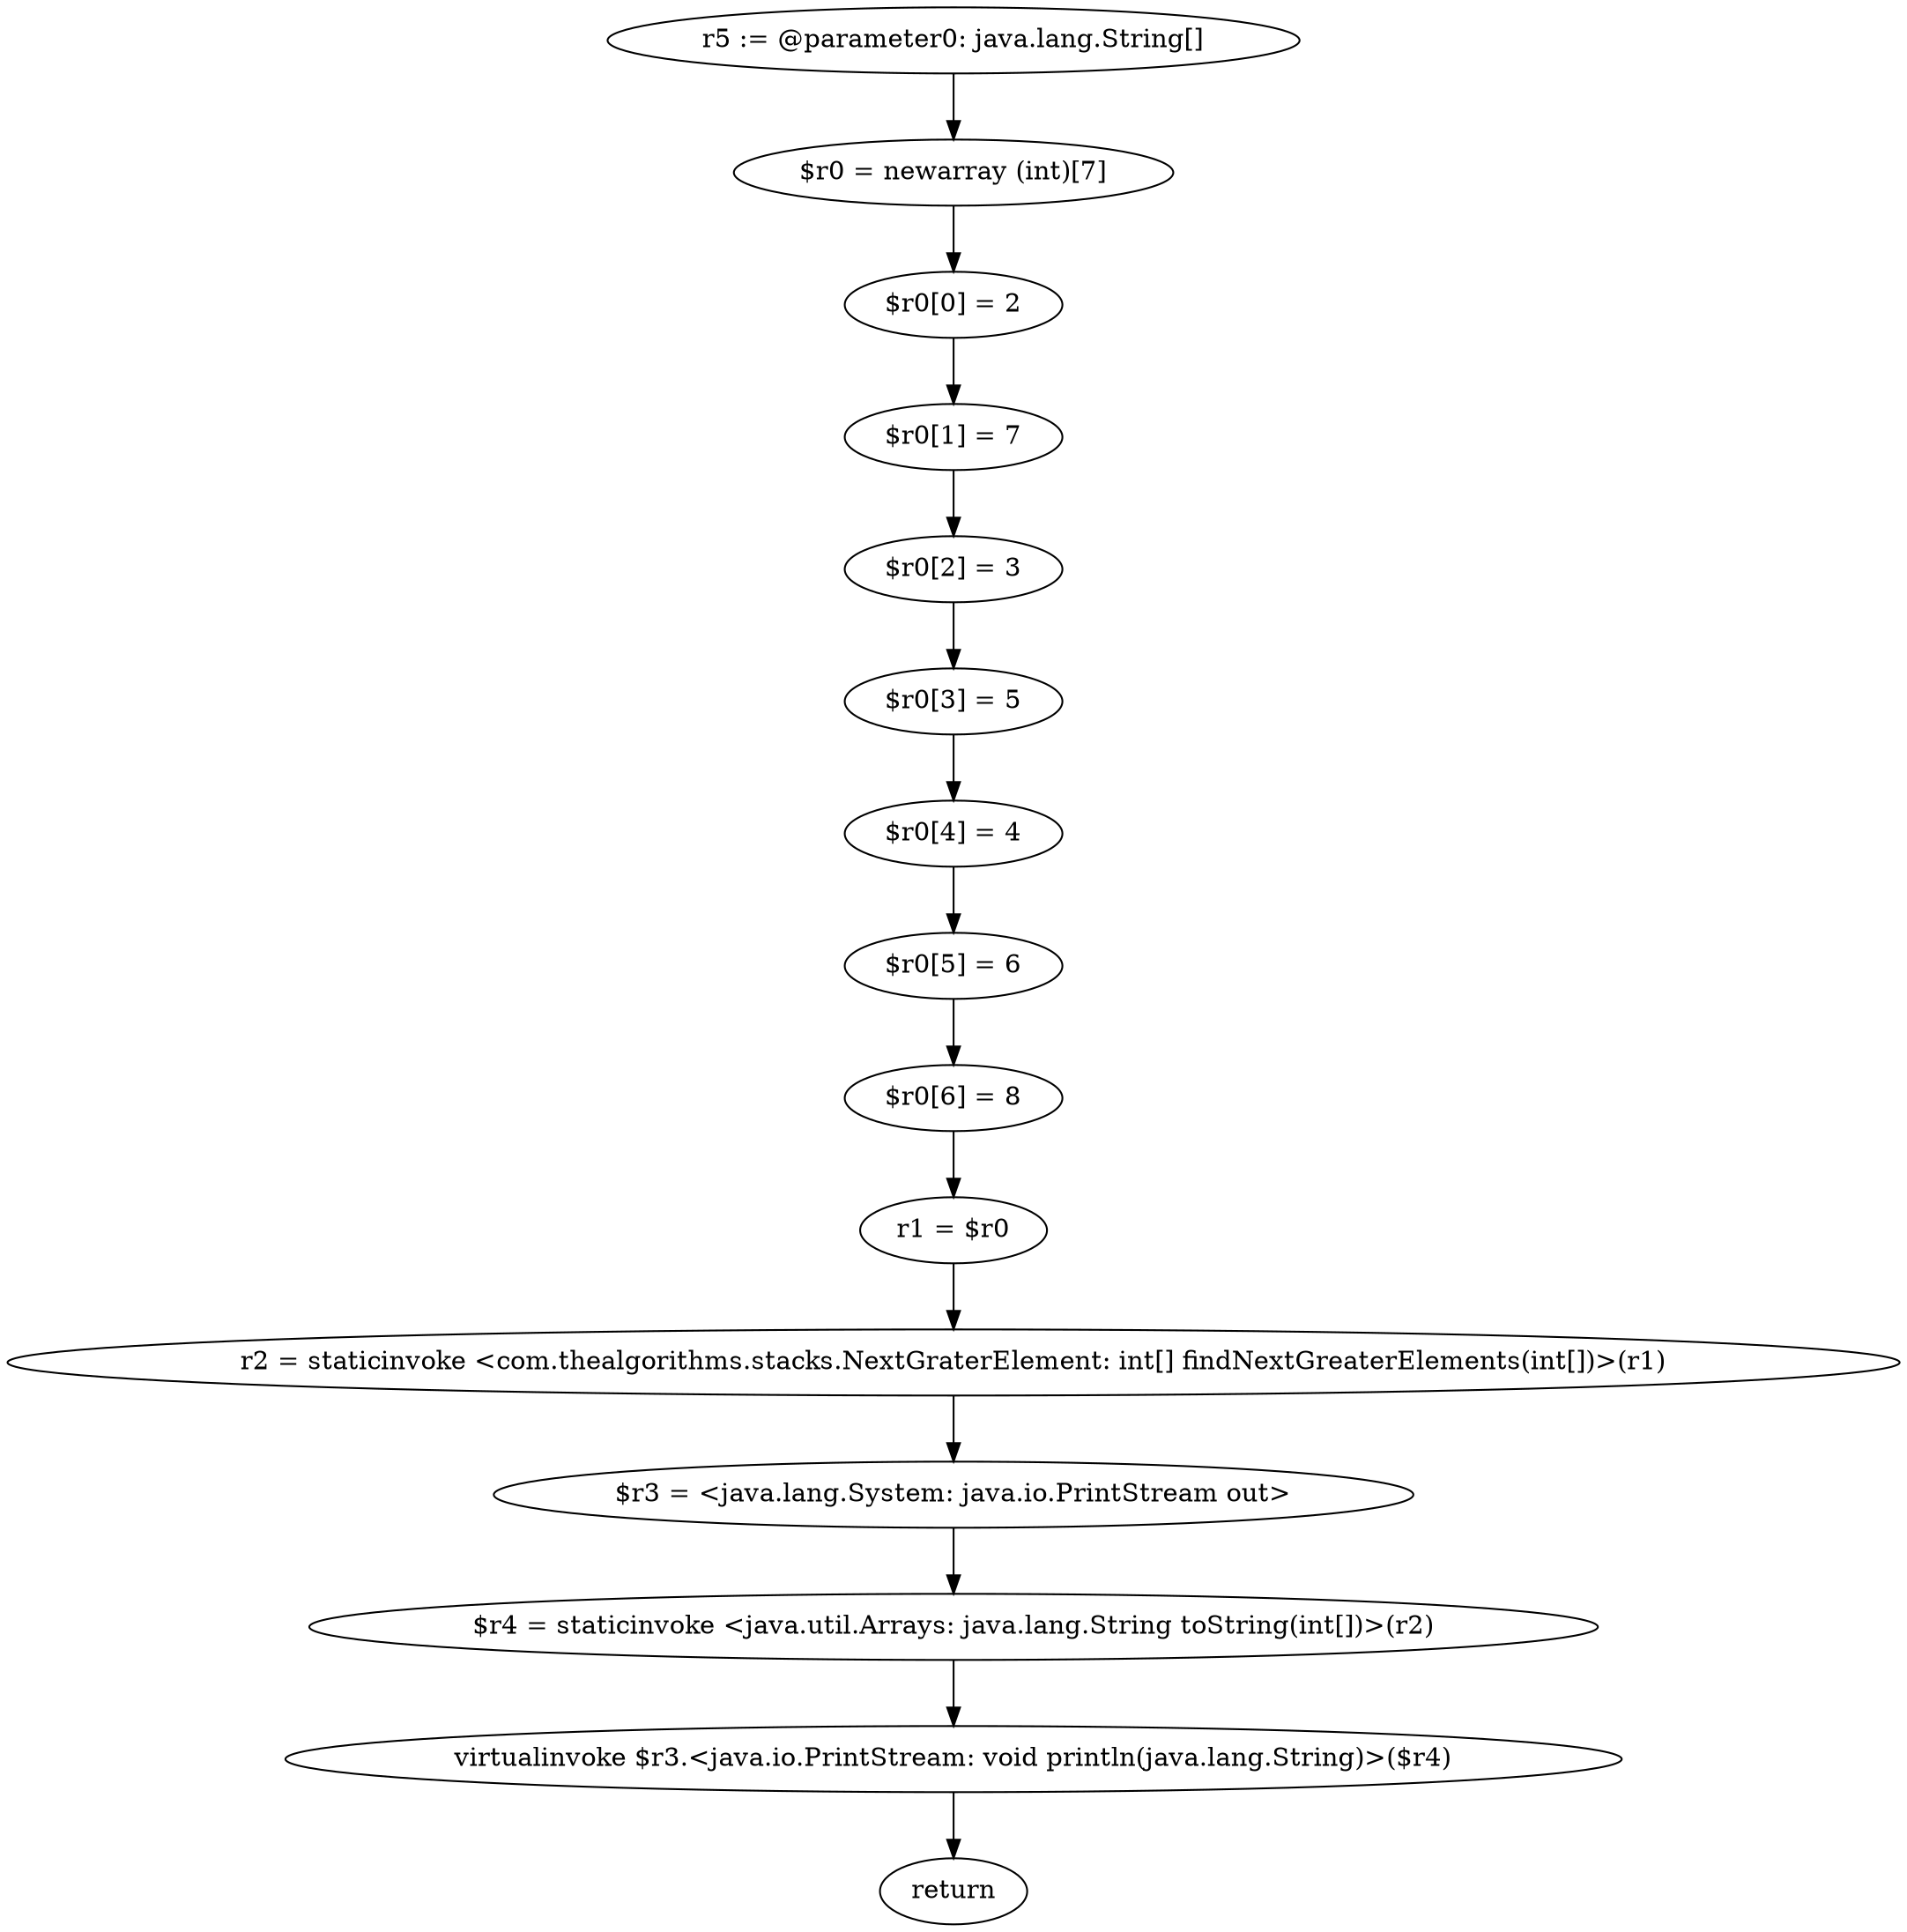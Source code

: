 digraph "unitGraph" {
    "r5 := @parameter0: java.lang.String[]"
    "$r0 = newarray (int)[7]"
    "$r0[0] = 2"
    "$r0[1] = 7"
    "$r0[2] = 3"
    "$r0[3] = 5"
    "$r0[4] = 4"
    "$r0[5] = 6"
    "$r0[6] = 8"
    "r1 = $r0"
    "r2 = staticinvoke <com.thealgorithms.stacks.NextGraterElement: int[] findNextGreaterElements(int[])>(r1)"
    "$r3 = <java.lang.System: java.io.PrintStream out>"
    "$r4 = staticinvoke <java.util.Arrays: java.lang.String toString(int[])>(r2)"
    "virtualinvoke $r3.<java.io.PrintStream: void println(java.lang.String)>($r4)"
    "return"
    "r5 := @parameter0: java.lang.String[]"->"$r0 = newarray (int)[7]";
    "$r0 = newarray (int)[7]"->"$r0[0] = 2";
    "$r0[0] = 2"->"$r0[1] = 7";
    "$r0[1] = 7"->"$r0[2] = 3";
    "$r0[2] = 3"->"$r0[3] = 5";
    "$r0[3] = 5"->"$r0[4] = 4";
    "$r0[4] = 4"->"$r0[5] = 6";
    "$r0[5] = 6"->"$r0[6] = 8";
    "$r0[6] = 8"->"r1 = $r0";
    "r1 = $r0"->"r2 = staticinvoke <com.thealgorithms.stacks.NextGraterElement: int[] findNextGreaterElements(int[])>(r1)";
    "r2 = staticinvoke <com.thealgorithms.stacks.NextGraterElement: int[] findNextGreaterElements(int[])>(r1)"->"$r3 = <java.lang.System: java.io.PrintStream out>";
    "$r3 = <java.lang.System: java.io.PrintStream out>"->"$r4 = staticinvoke <java.util.Arrays: java.lang.String toString(int[])>(r2)";
    "$r4 = staticinvoke <java.util.Arrays: java.lang.String toString(int[])>(r2)"->"virtualinvoke $r3.<java.io.PrintStream: void println(java.lang.String)>($r4)";
    "virtualinvoke $r3.<java.io.PrintStream: void println(java.lang.String)>($r4)"->"return";
}
